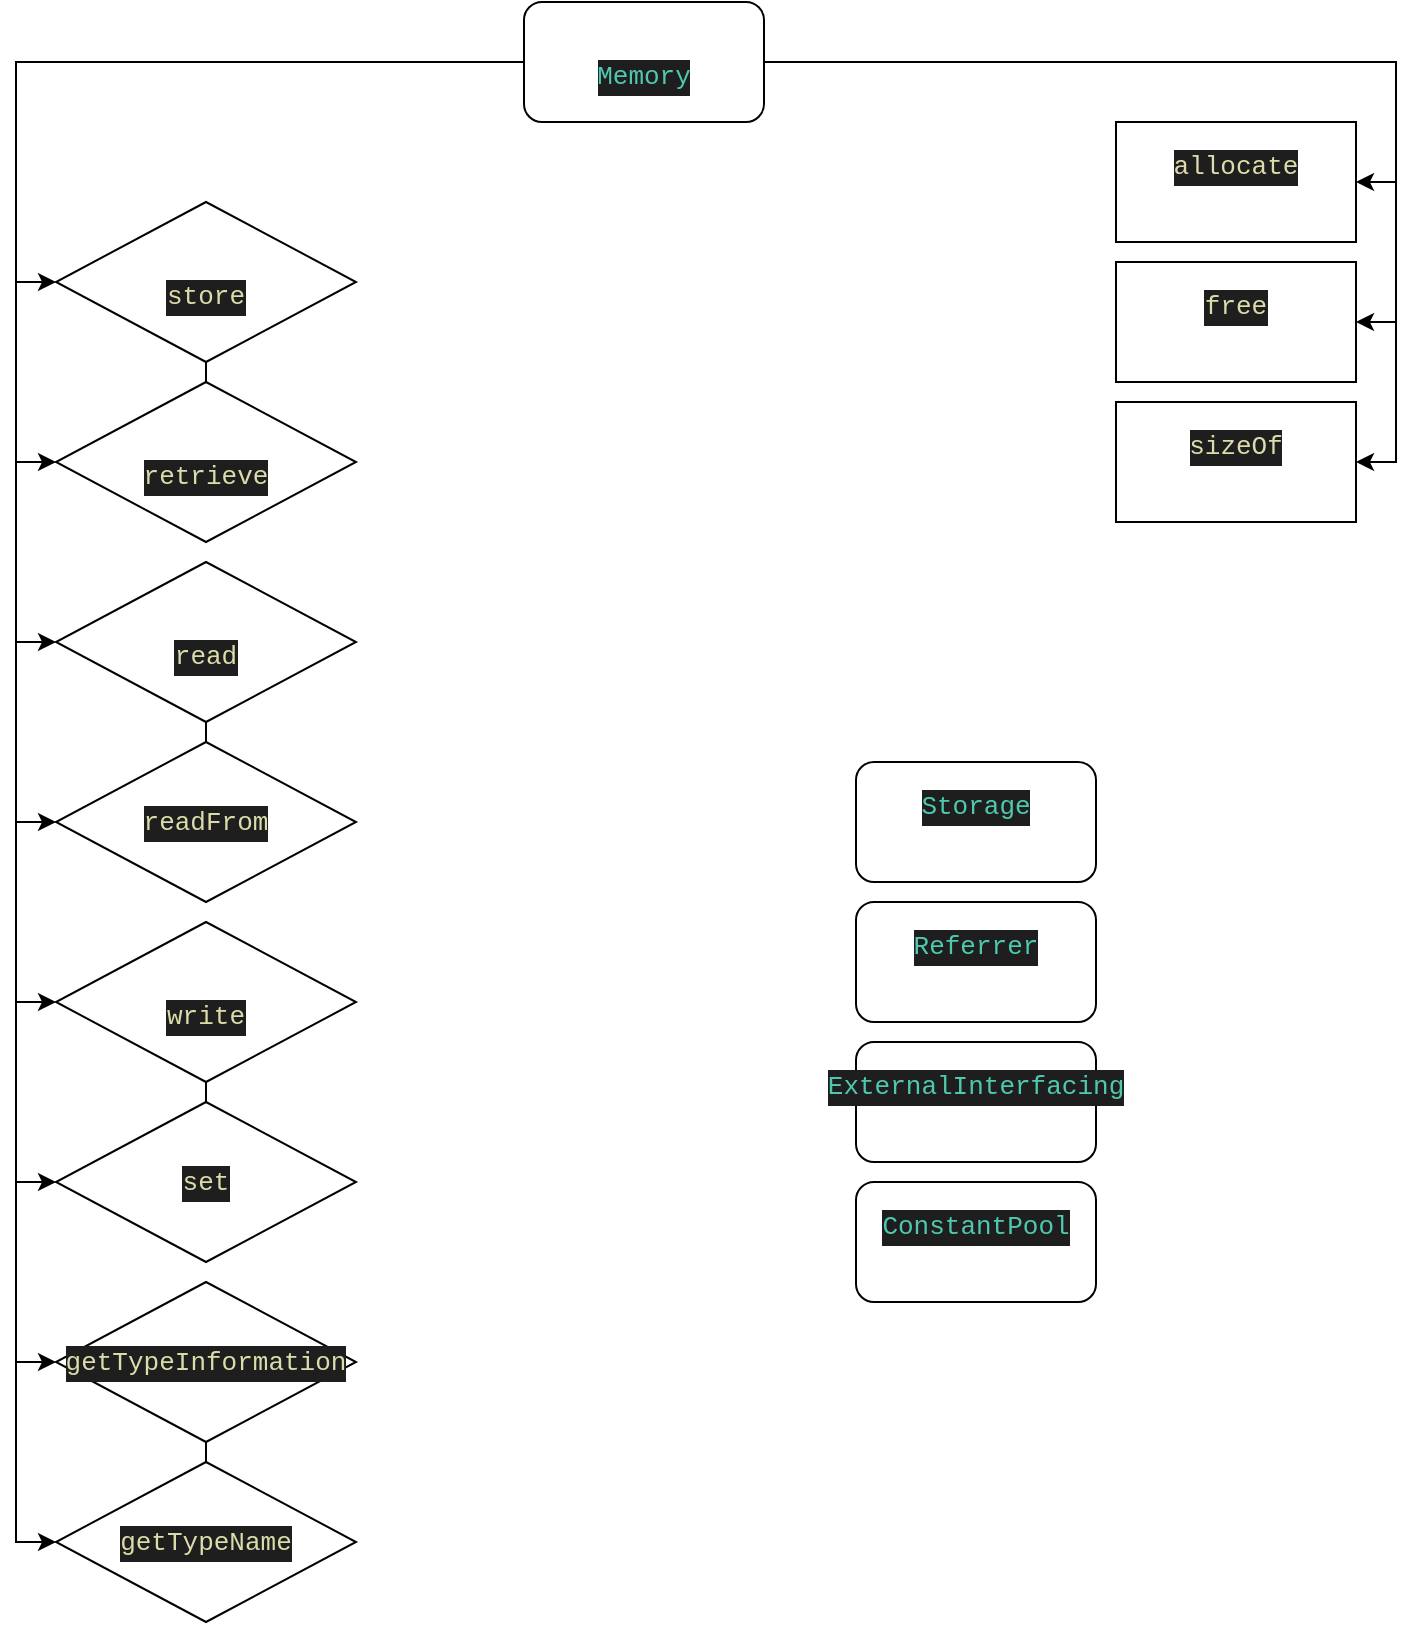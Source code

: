 <mxfile version="24.4.8" type="github">
  <diagram id="C5RBs43oDa-KdzZeNtuy" name="Page-1">
    <mxGraphModel dx="1434" dy="782" grid="1" gridSize="10" guides="1" tooltips="1" connect="1" arrows="1" fold="1" page="1" pageScale="1" pageWidth="827" pageHeight="1169" math="0" shadow="0">
      <root>
        <mxCell id="WIyWlLk6GJQsqaUBKTNV-0" />
        <mxCell id="WIyWlLk6GJQsqaUBKTNV-1" parent="WIyWlLk6GJQsqaUBKTNV-0" />
        <mxCell id="ewwfG6E6U46UfBEFojld-18" style="edgeStyle=orthogonalEdgeStyle;rounded=0;orthogonalLoop=1;jettySize=auto;html=1;entryX=0;entryY=0.5;entryDx=0;entryDy=0;" edge="1" parent="WIyWlLk6GJQsqaUBKTNV-1" source="ewwfG6E6U46UfBEFojld-0" target="ewwfG6E6U46UfBEFojld-2">
          <mxGeometry relative="1" as="geometry" />
        </mxCell>
        <mxCell id="ewwfG6E6U46UfBEFojld-19" style="edgeStyle=orthogonalEdgeStyle;rounded=0;orthogonalLoop=1;jettySize=auto;html=1;entryX=0;entryY=0.5;entryDx=0;entryDy=0;" edge="1" parent="WIyWlLk6GJQsqaUBKTNV-1" source="ewwfG6E6U46UfBEFojld-0" target="ewwfG6E6U46UfBEFojld-3">
          <mxGeometry relative="1" as="geometry" />
        </mxCell>
        <mxCell id="ewwfG6E6U46UfBEFojld-20" style="edgeStyle=orthogonalEdgeStyle;rounded=0;orthogonalLoop=1;jettySize=auto;html=1;entryX=0;entryY=0.5;entryDx=0;entryDy=0;" edge="1" parent="WIyWlLk6GJQsqaUBKTNV-1" source="ewwfG6E6U46UfBEFojld-0" target="ewwfG6E6U46UfBEFojld-4">
          <mxGeometry relative="1" as="geometry" />
        </mxCell>
        <mxCell id="ewwfG6E6U46UfBEFojld-21" style="edgeStyle=orthogonalEdgeStyle;rounded=0;orthogonalLoop=1;jettySize=auto;html=1;entryX=0;entryY=0.5;entryDx=0;entryDy=0;" edge="1" parent="WIyWlLk6GJQsqaUBKTNV-1" source="ewwfG6E6U46UfBEFojld-0" target="ewwfG6E6U46UfBEFojld-6">
          <mxGeometry relative="1" as="geometry" />
        </mxCell>
        <mxCell id="ewwfG6E6U46UfBEFojld-22" style="edgeStyle=orthogonalEdgeStyle;rounded=0;orthogonalLoop=1;jettySize=auto;html=1;entryX=0;entryY=0.5;entryDx=0;entryDy=0;" edge="1" parent="WIyWlLk6GJQsqaUBKTNV-1" source="ewwfG6E6U46UfBEFojld-0" target="ewwfG6E6U46UfBEFojld-5">
          <mxGeometry relative="1" as="geometry" />
        </mxCell>
        <mxCell id="ewwfG6E6U46UfBEFojld-23" style="edgeStyle=orthogonalEdgeStyle;rounded=0;orthogonalLoop=1;jettySize=auto;html=1;entryX=0;entryY=0.5;entryDx=0;entryDy=0;" edge="1" parent="WIyWlLk6GJQsqaUBKTNV-1" source="ewwfG6E6U46UfBEFojld-0" target="ewwfG6E6U46UfBEFojld-7">
          <mxGeometry relative="1" as="geometry" />
        </mxCell>
        <mxCell id="ewwfG6E6U46UfBEFojld-33" style="edgeStyle=orthogonalEdgeStyle;rounded=0;orthogonalLoop=1;jettySize=auto;html=1;entryX=0;entryY=0.5;entryDx=0;entryDy=0;" edge="1" parent="WIyWlLk6GJQsqaUBKTNV-1" source="ewwfG6E6U46UfBEFojld-0" target="ewwfG6E6U46UfBEFojld-30">
          <mxGeometry relative="1" as="geometry" />
        </mxCell>
        <mxCell id="ewwfG6E6U46UfBEFojld-34" style="edgeStyle=orthogonalEdgeStyle;rounded=0;orthogonalLoop=1;jettySize=auto;html=1;entryX=0;entryY=0.5;entryDx=0;entryDy=0;" edge="1" parent="WIyWlLk6GJQsqaUBKTNV-1" source="ewwfG6E6U46UfBEFojld-0" target="ewwfG6E6U46UfBEFojld-31">
          <mxGeometry relative="1" as="geometry" />
        </mxCell>
        <mxCell id="ewwfG6E6U46UfBEFojld-36" style="edgeStyle=orthogonalEdgeStyle;rounded=0;orthogonalLoop=1;jettySize=auto;html=1;entryX=1;entryY=0.5;entryDx=0;entryDy=0;" edge="1" parent="WIyWlLk6GJQsqaUBKTNV-1" source="ewwfG6E6U46UfBEFojld-0" target="ewwfG6E6U46UfBEFojld-24">
          <mxGeometry relative="1" as="geometry" />
        </mxCell>
        <mxCell id="ewwfG6E6U46UfBEFojld-37" style="edgeStyle=orthogonalEdgeStyle;rounded=0;orthogonalLoop=1;jettySize=auto;html=1;entryX=1;entryY=0.5;entryDx=0;entryDy=0;" edge="1" parent="WIyWlLk6GJQsqaUBKTNV-1" source="ewwfG6E6U46UfBEFojld-0" target="ewwfG6E6U46UfBEFojld-25">
          <mxGeometry relative="1" as="geometry" />
        </mxCell>
        <mxCell id="ewwfG6E6U46UfBEFojld-38" style="edgeStyle=orthogonalEdgeStyle;rounded=0;orthogonalLoop=1;jettySize=auto;html=1;entryX=1;entryY=0.5;entryDx=0;entryDy=0;" edge="1" parent="WIyWlLk6GJQsqaUBKTNV-1" source="ewwfG6E6U46UfBEFojld-0" target="ewwfG6E6U46UfBEFojld-26">
          <mxGeometry relative="1" as="geometry" />
        </mxCell>
        <mxCell id="ewwfG6E6U46UfBEFojld-0" value="&lt;br&gt;&lt;div style=&quot;color: #d4d4d4;background-color: #1e1e1e;font-family: &#39;Fira Code&#39;, Consolas, &#39;Courier New&#39;, monospace;font-weight: normal;font-size: 13px;line-height: 18px;white-space: pre;&quot;&gt;&lt;div&gt;&lt;span style=&quot;color: #4ec9b0;&quot;&gt;Memory&lt;/span&gt;&lt;/div&gt;&lt;/div&gt;" style="rounded=1;whiteSpace=wrap;html=1;" vertex="1" parent="WIyWlLk6GJQsqaUBKTNV-1">
          <mxGeometry x="354" y="20" width="120" height="60" as="geometry" />
        </mxCell>
        <mxCell id="ewwfG6E6U46UfBEFojld-2" value="&lt;br&gt;&lt;div style=&quot;color: #d4d4d4;background-color: #1e1e1e;font-family: &#39;Fira Code&#39;, Consolas, &#39;Courier New&#39;, monospace;font-weight: normal;font-size: 13px;line-height: 18px;white-space: pre;&quot;&gt;&lt;div&gt;&lt;span style=&quot;color: #dcdcaa;&quot;&gt;store&lt;/span&gt;&lt;/div&gt;&lt;/div&gt;" style="rhombus;whiteSpace=wrap;html=1;" vertex="1" parent="WIyWlLk6GJQsqaUBKTNV-1">
          <mxGeometry x="120" y="120" width="150" height="80" as="geometry" />
        </mxCell>
        <mxCell id="ewwfG6E6U46UfBEFojld-3" value="&lt;br&gt;&lt;div style=&quot;color: #d4d4d4;background-color: #1e1e1e;font-family: &#39;Fira Code&#39;, Consolas, &#39;Courier New&#39;, monospace;font-weight: normal;font-size: 13px;line-height: 18px;white-space: pre;&quot;&gt;&lt;div&gt;&lt;span style=&quot;color: #dcdcaa;&quot;&gt;retrieve&lt;/span&gt;&lt;/div&gt;&lt;/div&gt;" style="rhombus;whiteSpace=wrap;html=1;" vertex="1" parent="WIyWlLk6GJQsqaUBKTNV-1">
          <mxGeometry x="120" y="210" width="150" height="80" as="geometry" />
        </mxCell>
        <mxCell id="ewwfG6E6U46UfBEFojld-4" value="&lt;br&gt;&lt;div style=&quot;color: #d4d4d4;background-color: #1e1e1e;font-family: &#39;Fira Code&#39;, Consolas, &#39;Courier New&#39;, monospace;font-weight: normal;font-size: 13px;line-height: 18px;white-space: pre;&quot;&gt;&lt;div&gt;&lt;div style=&quot;color: #d4d4d4;background-color: #1e1e1e;font-family: &#39;Fira Code&#39;, Consolas, &#39;Courier New&#39;, monospace;font-weight: normal;font-size: 13px;line-height: 18px;white-space: pre;&quot;&gt;&lt;div&gt;&lt;span style=&quot;color: #dcdcaa;&quot;&gt;read&lt;/span&gt;&lt;/div&gt;&lt;/div&gt;&lt;/div&gt;&lt;/div&gt;" style="rhombus;whiteSpace=wrap;html=1;" vertex="1" parent="WIyWlLk6GJQsqaUBKTNV-1">
          <mxGeometry x="120" y="300" width="150" height="80" as="geometry" />
        </mxCell>
        <mxCell id="ewwfG6E6U46UfBEFojld-5" value="&lt;br&gt;&lt;div style=&quot;color: #d4d4d4;background-color: #1e1e1e;font-family: &#39;Fira Code&#39;, Consolas, &#39;Courier New&#39;, monospace;font-weight: normal;font-size: 13px;line-height: 18px;white-space: pre;&quot;&gt;&lt;div&gt;&lt;div style=&quot;color: #d4d4d4;background-color: #1e1e1e;font-family: &#39;Fira Code&#39;, Consolas, &#39;Courier New&#39;, monospace;font-weight: normal;font-size: 13px;line-height: 18px;white-space: pre;&quot;&gt;&lt;div&gt;&lt;span style=&quot;color: #dcdcaa;&quot;&gt;write&lt;/span&gt;&lt;/div&gt;&lt;/div&gt;&lt;/div&gt;&lt;/div&gt;" style="rhombus;whiteSpace=wrap;html=1;" vertex="1" parent="WIyWlLk6GJQsqaUBKTNV-1">
          <mxGeometry x="120" y="480" width="150" height="80" as="geometry" />
        </mxCell>
        <mxCell id="ewwfG6E6U46UfBEFojld-6" value="&lt;div style=&quot;color: #d4d4d4;background-color: #1e1e1e;font-family: &#39;Fira Code&#39;, Consolas, &#39;Courier New&#39;, monospace;font-weight: normal;font-size: 13px;line-height: 18px;white-space: pre;&quot;&gt;&lt;div&gt;&lt;span style=&quot;color: #dcdcaa;&quot;&gt;readFrom&lt;/span&gt;&lt;/div&gt;&lt;/div&gt;" style="rhombus;whiteSpace=wrap;html=1;" vertex="1" parent="WIyWlLk6GJQsqaUBKTNV-1">
          <mxGeometry x="120" y="390" width="150" height="80" as="geometry" />
        </mxCell>
        <mxCell id="ewwfG6E6U46UfBEFojld-7" value="&lt;div style=&quot;color: #d4d4d4;background-color: #1e1e1e;font-family: &#39;Fira Code&#39;, Consolas, &#39;Courier New&#39;, monospace;font-weight: normal;font-size: 13px;line-height: 18px;white-space: pre;&quot;&gt;&lt;div&gt;&lt;span style=&quot;color: #dcdcaa;&quot;&gt;set&lt;/span&gt;&lt;/div&gt;&lt;/div&gt;" style="rhombus;whiteSpace=wrap;html=1;" vertex="1" parent="WIyWlLk6GJQsqaUBKTNV-1">
          <mxGeometry x="120" y="570" width="150" height="80" as="geometry" />
        </mxCell>
        <mxCell id="ewwfG6E6U46UfBEFojld-10" value="" style="endArrow=none;html=1;rounded=0;entryX=0.5;entryY=1;entryDx=0;entryDy=0;exitX=0.5;exitY=0;exitDx=0;exitDy=0;" edge="1" parent="WIyWlLk6GJQsqaUBKTNV-1" source="ewwfG6E6U46UfBEFojld-6" target="ewwfG6E6U46UfBEFojld-4">
          <mxGeometry width="50" height="50" relative="1" as="geometry">
            <mxPoint x="121" y="570" as="sourcePoint" />
            <mxPoint x="171" y="520" as="targetPoint" />
          </mxGeometry>
        </mxCell>
        <mxCell id="ewwfG6E6U46UfBEFojld-11" value="" style="endArrow=none;html=1;rounded=0;exitX=0.5;exitY=1;exitDx=0;exitDy=0;entryX=0.5;entryY=0;entryDx=0;entryDy=0;" edge="1" parent="WIyWlLk6GJQsqaUBKTNV-1" source="ewwfG6E6U46UfBEFojld-2" target="ewwfG6E6U46UfBEFojld-3">
          <mxGeometry width="50" height="50" relative="1" as="geometry">
            <mxPoint x="340" y="390" as="sourcePoint" />
            <mxPoint x="390" y="340" as="targetPoint" />
          </mxGeometry>
        </mxCell>
        <mxCell id="ewwfG6E6U46UfBEFojld-12" value="" style="endArrow=none;html=1;rounded=0;entryX=0.5;entryY=1;entryDx=0;entryDy=0;exitX=0.5;exitY=0;exitDx=0;exitDy=0;" edge="1" parent="WIyWlLk6GJQsqaUBKTNV-1" source="ewwfG6E6U46UfBEFojld-7" target="ewwfG6E6U46UfBEFojld-5">
          <mxGeometry width="50" height="50" relative="1" as="geometry">
            <mxPoint x="-100" y="750" as="sourcePoint" />
            <mxPoint x="-50" y="700" as="targetPoint" />
          </mxGeometry>
        </mxCell>
        <mxCell id="ewwfG6E6U46UfBEFojld-24" value="&#xa;&lt;div style=&quot;color: #d4d4d4;background-color: #1e1e1e;font-family: &#39;Fira Code&#39;, Consolas, &#39;Courier New&#39;, monospace;font-weight: normal;font-size: 13px;line-height: 18px;white-space: pre;&quot;&gt;&lt;div&gt;&lt;span style=&quot;color: #dcdcaa;&quot;&gt;allocate&lt;/span&gt;&lt;/div&gt;&lt;/div&gt;&#xa;&#xa;" style="rounded=0;whiteSpace=wrap;html=1;" vertex="1" parent="WIyWlLk6GJQsqaUBKTNV-1">
          <mxGeometry x="650" y="80" width="120" height="60" as="geometry" />
        </mxCell>
        <mxCell id="ewwfG6E6U46UfBEFojld-25" value="&#xa;&lt;div style=&quot;color: #d4d4d4;background-color: #1e1e1e;font-family: &#39;Fira Code&#39;, Consolas, &#39;Courier New&#39;, monospace;font-weight: normal;font-size: 13px;line-height: 18px;white-space: pre;&quot;&gt;&lt;div&gt;&lt;span style=&quot;color: #dcdcaa;&quot;&gt;free&lt;/span&gt;&lt;/div&gt;&lt;/div&gt;&#xa;&#xa;" style="rounded=0;whiteSpace=wrap;html=1;" vertex="1" parent="WIyWlLk6GJQsqaUBKTNV-1">
          <mxGeometry x="650" y="150" width="120" height="60" as="geometry" />
        </mxCell>
        <mxCell id="ewwfG6E6U46UfBEFojld-26" value="&#xa;&lt;div style=&quot;color: #d4d4d4;background-color: #1e1e1e;font-family: &#39;Fira Code&#39;, Consolas, &#39;Courier New&#39;, monospace;font-weight: normal;font-size: 13px;line-height: 18px;white-space: pre;&quot;&gt;&lt;div&gt;&lt;span style=&quot;color: #dcdcaa;&quot;&gt;sizeOf&lt;/span&gt;&lt;/div&gt;&lt;/div&gt;&#xa;&#xa;" style="rounded=0;whiteSpace=wrap;html=1;" vertex="1" parent="WIyWlLk6GJQsqaUBKTNV-1">
          <mxGeometry x="650" y="220" width="120" height="60" as="geometry" />
        </mxCell>
        <mxCell id="ewwfG6E6U46UfBEFojld-30" value="&lt;div style=&quot;color: #d4d4d4;background-color: #1e1e1e;font-family: &#39;Fira Code&#39;, Consolas, &#39;Courier New&#39;, monospace;font-weight: normal;font-size: 13px;line-height: 18px;white-space: pre;&quot;&gt;&lt;div&gt;&lt;span style=&quot;color: #dcdcaa;&quot;&gt;getTypeInformation&lt;/span&gt;&lt;/div&gt;&lt;/div&gt;" style="rhombus;whiteSpace=wrap;html=1;" vertex="1" parent="WIyWlLk6GJQsqaUBKTNV-1">
          <mxGeometry x="120" y="660" width="150" height="80" as="geometry" />
        </mxCell>
        <mxCell id="ewwfG6E6U46UfBEFojld-31" value="&lt;div style=&quot;color: #d4d4d4;background-color: #1e1e1e;font-family: &#39;Fira Code&#39;, Consolas, &#39;Courier New&#39;, monospace;font-weight: normal;font-size: 13px;line-height: 18px;white-space: pre;&quot;&gt;&lt;div&gt;&lt;span style=&quot;color: #dcdcaa;&quot;&gt;getTypeName&lt;/span&gt;&lt;/div&gt;&lt;/div&gt;" style="rhombus;whiteSpace=wrap;html=1;" vertex="1" parent="WIyWlLk6GJQsqaUBKTNV-1">
          <mxGeometry x="120" y="750" width="150" height="80" as="geometry" />
        </mxCell>
        <mxCell id="ewwfG6E6U46UfBEFojld-32" value="" style="endArrow=none;html=1;rounded=0;entryX=0.5;entryY=1;entryDx=0;entryDy=0;exitX=0.5;exitY=0;exitDx=0;exitDy=0;" edge="1" parent="WIyWlLk6GJQsqaUBKTNV-1" source="ewwfG6E6U46UfBEFojld-31" target="ewwfG6E6U46UfBEFojld-30">
          <mxGeometry width="50" height="50" relative="1" as="geometry">
            <mxPoint x="-100" y="930" as="sourcePoint" />
            <mxPoint x="-50" y="880" as="targetPoint" />
          </mxGeometry>
        </mxCell>
        <mxCell id="ewwfG6E6U46UfBEFojld-39" value="&#xa;&lt;div style=&quot;color: #d4d4d4;background-color: #1e1e1e;font-family: &#39;Fira Code&#39;, Consolas, &#39;Courier New&#39;, monospace;font-weight: normal;font-size: 13px;line-height: 18px;white-space: pre;&quot;&gt;&lt;div&gt;&lt;span style=&quot;color: #4ec9b0;&quot;&gt;Storage&lt;/span&gt;&lt;/div&gt;&lt;/div&gt;&#xa;&#xa;" style="rounded=1;whiteSpace=wrap;html=1;" vertex="1" parent="WIyWlLk6GJQsqaUBKTNV-1">
          <mxGeometry x="520" y="400" width="120" height="60" as="geometry" />
        </mxCell>
        <mxCell id="ewwfG6E6U46UfBEFojld-40" value="&#xa;&lt;div style=&quot;color: #d4d4d4;background-color: #1e1e1e;font-family: &#39;Fira Code&#39;, Consolas, &#39;Courier New&#39;, monospace;font-weight: normal;font-size: 13px;line-height: 18px;white-space: pre;&quot;&gt;&lt;div&gt;&lt;span style=&quot;color: #4ec9b0;&quot;&gt;Referrer&lt;/span&gt;&lt;/div&gt;&lt;/div&gt;&#xa;&#xa;" style="rounded=1;whiteSpace=wrap;html=1;" vertex="1" parent="WIyWlLk6GJQsqaUBKTNV-1">
          <mxGeometry x="520" y="470" width="120" height="60" as="geometry" />
        </mxCell>
        <mxCell id="ewwfG6E6U46UfBEFojld-41" value="&#xa;&lt;div style=&quot;color: #d4d4d4;background-color: #1e1e1e;font-family: &#39;Fira Code&#39;, Consolas, &#39;Courier New&#39;, monospace;font-weight: normal;font-size: 13px;line-height: 18px;white-space: pre;&quot;&gt;&lt;div&gt;&lt;span style=&quot;color: #4ec9b0;&quot;&gt;ExternalInterfacing&lt;/span&gt;&lt;/div&gt;&lt;/div&gt;&#xa;&#xa;" style="rounded=1;whiteSpace=wrap;html=1;" vertex="1" parent="WIyWlLk6GJQsqaUBKTNV-1">
          <mxGeometry x="520" y="540" width="120" height="60" as="geometry" />
        </mxCell>
        <mxCell id="ewwfG6E6U46UfBEFojld-42" value="&#xa;&lt;div style=&quot;color: #d4d4d4;background-color: #1e1e1e;font-family: &#39;Fira Code&#39;, Consolas, &#39;Courier New&#39;, monospace;font-weight: normal;font-size: 13px;line-height: 18px;white-space: pre;&quot;&gt;&lt;div&gt;&lt;span style=&quot;color: #4ec9b0;&quot;&gt;ConstantPool&lt;/span&gt;&lt;/div&gt;&lt;/div&gt;&#xa;&#xa;" style="rounded=1;whiteSpace=wrap;html=1;" vertex="1" parent="WIyWlLk6GJQsqaUBKTNV-1">
          <mxGeometry x="520" y="610" width="120" height="60" as="geometry" />
        </mxCell>
      </root>
    </mxGraphModel>
  </diagram>
</mxfile>

